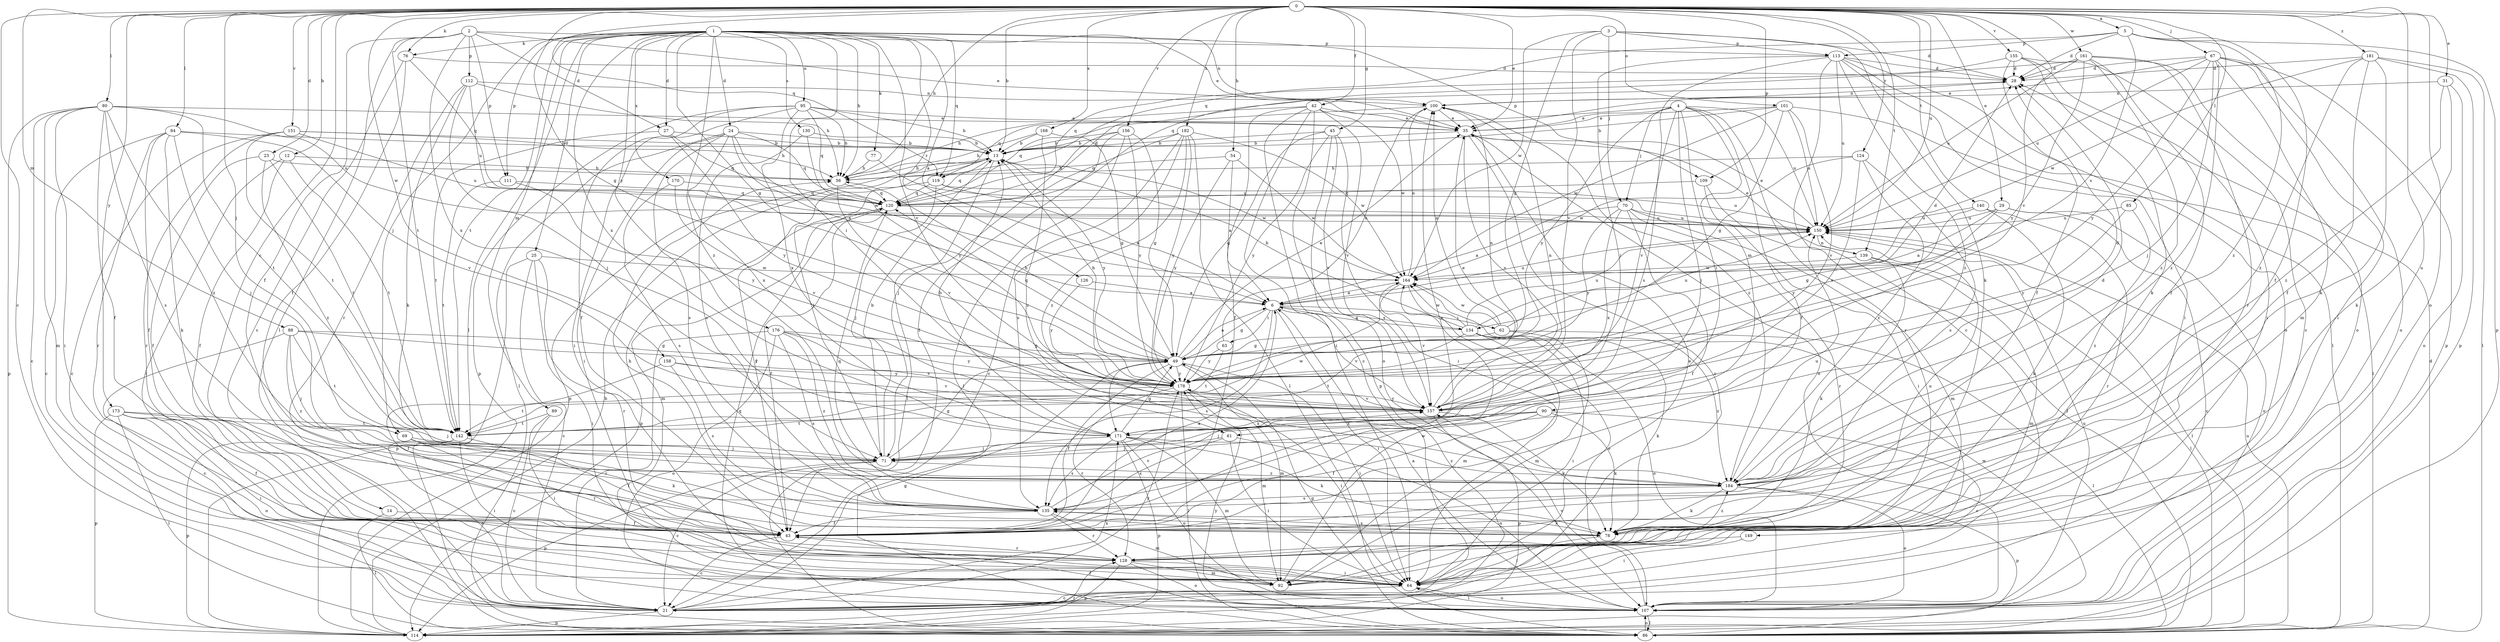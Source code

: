 strict digraph  {
0;
1;
2;
3;
4;
5;
6;
12;
13;
14;
21;
23;
24;
25;
27;
28;
29;
31;
35;
42;
43;
45;
49;
54;
56;
61;
62;
63;
64;
67;
69;
70;
71;
76;
77;
78;
80;
84;
85;
86;
88;
89;
90;
92;
95;
100;
101;
107;
109;
111;
112;
113;
114;
119;
120;
124;
126;
128;
130;
134;
135;
139;
140;
142;
149;
150;
151;
155;
156;
157;
158;
161;
164;
168;
170;
171;
173;
176;
178;
181;
182;
184;
0 -> 5  [label=a];
0 -> 12  [label=b];
0 -> 13  [label=b];
0 -> 14  [label=c];
0 -> 21  [label=c];
0 -> 23  [label=d];
0 -> 29  [label=e];
0 -> 31  [label=e];
0 -> 35  [label=e];
0 -> 42  [label=f];
0 -> 45  [label=g];
0 -> 49  [label=g];
0 -> 54  [label=h];
0 -> 56  [label=h];
0 -> 67  [label=j];
0 -> 69  [label=j];
0 -> 76  [label=k];
0 -> 80  [label=l];
0 -> 84  [label=l];
0 -> 85  [label=l];
0 -> 88  [label=m];
0 -> 101  [label=o];
0 -> 107  [label=o];
0 -> 109  [label=p];
0 -> 119  [label=q];
0 -> 124  [label=r];
0 -> 139  [label=t];
0 -> 140  [label=t];
0 -> 149  [label=u];
0 -> 150  [label=u];
0 -> 151  [label=v];
0 -> 155  [label=v];
0 -> 156  [label=v];
0 -> 157  [label=v];
0 -> 158  [label=w];
0 -> 161  [label=w];
0 -> 168  [label=x];
0 -> 173  [label=y];
0 -> 181  [label=z];
0 -> 182  [label=z];
1 -> 6  [label=a];
1 -> 24  [label=d];
1 -> 25  [label=d];
1 -> 27  [label=d];
1 -> 35  [label=e];
1 -> 49  [label=g];
1 -> 56  [label=h];
1 -> 61  [label=i];
1 -> 69  [label=j];
1 -> 76  [label=k];
1 -> 77  [label=k];
1 -> 86  [label=l];
1 -> 89  [label=m];
1 -> 95  [label=n];
1 -> 100  [label=n];
1 -> 109  [label=p];
1 -> 111  [label=p];
1 -> 119  [label=q];
1 -> 126  [label=r];
1 -> 130  [label=s];
1 -> 142  [label=t];
1 -> 157  [label=v];
1 -> 170  [label=x];
1 -> 171  [label=x];
1 -> 176  [label=y];
1 -> 184  [label=z];
2 -> 27  [label=d];
2 -> 35  [label=e];
2 -> 43  [label=f];
2 -> 86  [label=l];
2 -> 111  [label=p];
2 -> 112  [label=p];
2 -> 113  [label=p];
2 -> 142  [label=t];
2 -> 171  [label=x];
3 -> 28  [label=d];
3 -> 49  [label=g];
3 -> 70  [label=j];
3 -> 78  [label=k];
3 -> 113  [label=p];
3 -> 157  [label=v];
3 -> 164  [label=w];
4 -> 35  [label=e];
4 -> 43  [label=f];
4 -> 61  [label=i];
4 -> 70  [label=j];
4 -> 71  [label=j];
4 -> 90  [label=m];
4 -> 119  [label=q];
4 -> 128  [label=r];
4 -> 150  [label=u];
4 -> 157  [label=v];
4 -> 178  [label=y];
5 -> 28  [label=d];
5 -> 43  [label=f];
5 -> 113  [label=p];
5 -> 114  [label=p];
5 -> 119  [label=q];
5 -> 134  [label=s];
5 -> 184  [label=z];
6 -> 49  [label=g];
6 -> 62  [label=i];
6 -> 63  [label=i];
6 -> 64  [label=i];
6 -> 134  [label=s];
6 -> 135  [label=s];
6 -> 150  [label=u];
6 -> 157  [label=v];
12 -> 43  [label=f];
12 -> 56  [label=h];
12 -> 64  [label=i];
12 -> 142  [label=t];
13 -> 56  [label=h];
13 -> 71  [label=j];
13 -> 86  [label=l];
13 -> 114  [label=p];
13 -> 120  [label=q];
13 -> 164  [label=w];
13 -> 178  [label=y];
14 -> 43  [label=f];
14 -> 86  [label=l];
21 -> 49  [label=g];
21 -> 114  [label=p];
21 -> 171  [label=x];
21 -> 178  [label=y];
23 -> 43  [label=f];
23 -> 56  [label=h];
23 -> 142  [label=t];
23 -> 184  [label=z];
24 -> 6  [label=a];
24 -> 13  [label=b];
24 -> 64  [label=i];
24 -> 86  [label=l];
24 -> 120  [label=q];
24 -> 135  [label=s];
24 -> 164  [label=w];
24 -> 171  [label=x];
25 -> 21  [label=c];
25 -> 64  [label=i];
25 -> 114  [label=p];
25 -> 128  [label=r];
25 -> 164  [label=w];
27 -> 13  [label=b];
27 -> 120  [label=q];
27 -> 142  [label=t];
27 -> 178  [label=y];
28 -> 100  [label=n];
29 -> 6  [label=a];
29 -> 21  [label=c];
29 -> 107  [label=o];
29 -> 150  [label=u];
29 -> 178  [label=y];
31 -> 78  [label=k];
31 -> 100  [label=n];
31 -> 107  [label=o];
31 -> 184  [label=z];
35 -> 13  [label=b];
35 -> 21  [label=c];
35 -> 107  [label=o];
35 -> 157  [label=v];
42 -> 21  [label=c];
42 -> 35  [label=e];
42 -> 43  [label=f];
42 -> 56  [label=h];
42 -> 64  [label=i];
42 -> 107  [label=o];
42 -> 157  [label=v];
42 -> 164  [label=w];
43 -> 6  [label=a];
43 -> 21  [label=c];
43 -> 100  [label=n];
43 -> 128  [label=r];
45 -> 13  [label=b];
45 -> 49  [label=g];
45 -> 64  [label=i];
45 -> 114  [label=p];
45 -> 157  [label=v];
45 -> 178  [label=y];
49 -> 6  [label=a];
49 -> 35  [label=e];
49 -> 43  [label=f];
49 -> 56  [label=h];
49 -> 64  [label=i];
49 -> 92  [label=m];
49 -> 120  [label=q];
49 -> 171  [label=x];
49 -> 178  [label=y];
54 -> 6  [label=a];
54 -> 56  [label=h];
54 -> 164  [label=w];
54 -> 178  [label=y];
56 -> 120  [label=q];
56 -> 157  [label=v];
61 -> 64  [label=i];
61 -> 71  [label=j];
61 -> 107  [label=o];
61 -> 135  [label=s];
62 -> 49  [label=g];
62 -> 86  [label=l];
62 -> 92  [label=m];
62 -> 100  [label=n];
62 -> 150  [label=u];
62 -> 164  [label=w];
63 -> 100  [label=n];
63 -> 142  [label=t];
63 -> 178  [label=y];
64 -> 21  [label=c];
64 -> 35  [label=e];
64 -> 107  [label=o];
67 -> 28  [label=d];
67 -> 35  [label=e];
67 -> 64  [label=i];
67 -> 71  [label=j];
67 -> 92  [label=m];
67 -> 107  [label=o];
67 -> 114  [label=p];
67 -> 150  [label=u];
67 -> 178  [label=y];
67 -> 184  [label=z];
69 -> 71  [label=j];
69 -> 78  [label=k];
69 -> 128  [label=r];
70 -> 6  [label=a];
70 -> 43  [label=f];
70 -> 92  [label=m];
70 -> 128  [label=r];
70 -> 150  [label=u];
70 -> 171  [label=x];
70 -> 178  [label=y];
71 -> 13  [label=b];
71 -> 21  [label=c];
71 -> 49  [label=g];
71 -> 114  [label=p];
71 -> 184  [label=z];
76 -> 21  [label=c];
76 -> 28  [label=d];
76 -> 43  [label=f];
76 -> 120  [label=q];
77 -> 56  [label=h];
77 -> 150  [label=u];
78 -> 56  [label=h];
78 -> 64  [label=i];
78 -> 135  [label=s];
78 -> 150  [label=u];
78 -> 184  [label=z];
80 -> 21  [label=c];
80 -> 35  [label=e];
80 -> 43  [label=f];
80 -> 64  [label=i];
80 -> 92  [label=m];
80 -> 114  [label=p];
80 -> 135  [label=s];
80 -> 142  [label=t];
80 -> 150  [label=u];
80 -> 184  [label=z];
84 -> 13  [label=b];
84 -> 21  [label=c];
84 -> 43  [label=f];
84 -> 71  [label=j];
84 -> 78  [label=k];
84 -> 128  [label=r];
84 -> 157  [label=v];
85 -> 150  [label=u];
85 -> 178  [label=y];
85 -> 184  [label=z];
86 -> 28  [label=d];
86 -> 49  [label=g];
86 -> 107  [label=o];
86 -> 150  [label=u];
86 -> 164  [label=w];
86 -> 178  [label=y];
88 -> 21  [label=c];
88 -> 49  [label=g];
88 -> 71  [label=j];
88 -> 142  [label=t];
88 -> 178  [label=y];
88 -> 184  [label=z];
89 -> 21  [label=c];
89 -> 64  [label=i];
89 -> 142  [label=t];
90 -> 21  [label=c];
90 -> 43  [label=f];
90 -> 71  [label=j];
90 -> 78  [label=k];
90 -> 142  [label=t];
90 -> 171  [label=x];
92 -> 164  [label=w];
95 -> 13  [label=b];
95 -> 35  [label=e];
95 -> 43  [label=f];
95 -> 56  [label=h];
95 -> 64  [label=i];
95 -> 114  [label=p];
95 -> 120  [label=q];
95 -> 171  [label=x];
100 -> 35  [label=e];
100 -> 120  [label=q];
100 -> 184  [label=z];
101 -> 13  [label=b];
101 -> 35  [label=e];
101 -> 49  [label=g];
101 -> 86  [label=l];
101 -> 150  [label=u];
101 -> 157  [label=v];
101 -> 164  [label=w];
107 -> 6  [label=a];
107 -> 43  [label=f];
107 -> 64  [label=i];
107 -> 86  [label=l];
107 -> 120  [label=q];
107 -> 150  [label=u];
107 -> 157  [label=v];
109 -> 64  [label=i];
109 -> 86  [label=l];
109 -> 120  [label=q];
111 -> 120  [label=q];
111 -> 142  [label=t];
111 -> 178  [label=y];
112 -> 56  [label=h];
112 -> 71  [label=j];
112 -> 78  [label=k];
112 -> 100  [label=n];
112 -> 128  [label=r];
112 -> 150  [label=u];
113 -> 21  [label=c];
113 -> 28  [label=d];
113 -> 64  [label=i];
113 -> 71  [label=j];
113 -> 86  [label=l];
113 -> 107  [label=o];
113 -> 135  [label=s];
113 -> 150  [label=u];
113 -> 184  [label=z];
114 -> 13  [label=b];
114 -> 128  [label=r];
119 -> 6  [label=a];
119 -> 43  [label=f];
119 -> 71  [label=j];
119 -> 120  [label=q];
119 -> 150  [label=u];
120 -> 28  [label=d];
120 -> 43  [label=f];
120 -> 92  [label=m];
120 -> 114  [label=p];
120 -> 150  [label=u];
124 -> 56  [label=h];
124 -> 135  [label=s];
124 -> 157  [label=v];
124 -> 164  [label=w];
124 -> 184  [label=z];
126 -> 6  [label=a];
126 -> 178  [label=y];
128 -> 64  [label=i];
128 -> 92  [label=m];
128 -> 107  [label=o];
128 -> 114  [label=p];
130 -> 13  [label=b];
130 -> 135  [label=s];
130 -> 178  [label=y];
134 -> 6  [label=a];
134 -> 13  [label=b];
134 -> 28  [label=d];
134 -> 64  [label=i];
134 -> 78  [label=k];
134 -> 92  [label=m];
134 -> 107  [label=o];
134 -> 142  [label=t];
134 -> 150  [label=u];
134 -> 164  [label=w];
134 -> 184  [label=z];
135 -> 43  [label=f];
135 -> 78  [label=k];
135 -> 92  [label=m];
135 -> 120  [label=q];
135 -> 128  [label=r];
135 -> 157  [label=v];
139 -> 35  [label=e];
139 -> 78  [label=k];
139 -> 86  [label=l];
139 -> 92  [label=m];
139 -> 164  [label=w];
140 -> 49  [label=g];
140 -> 78  [label=k];
140 -> 128  [label=r];
140 -> 150  [label=u];
142 -> 21  [label=c];
142 -> 43  [label=f];
142 -> 64  [label=i];
142 -> 114  [label=p];
142 -> 164  [label=w];
149 -> 64  [label=i];
149 -> 128  [label=r];
150 -> 35  [label=e];
150 -> 86  [label=l];
150 -> 139  [label=n];
151 -> 13  [label=b];
151 -> 21  [label=c];
151 -> 56  [label=h];
151 -> 128  [label=r];
151 -> 142  [label=t];
151 -> 150  [label=u];
155 -> 21  [label=c];
155 -> 28  [label=d];
155 -> 43  [label=f];
155 -> 64  [label=i];
155 -> 78  [label=k];
155 -> 120  [label=q];
156 -> 13  [label=b];
156 -> 43  [label=f];
156 -> 49  [label=g];
156 -> 71  [label=j];
156 -> 86  [label=l];
156 -> 178  [label=y];
157 -> 28  [label=d];
157 -> 35  [label=e];
157 -> 78  [label=k];
157 -> 100  [label=n];
157 -> 114  [label=p];
157 -> 171  [label=x];
157 -> 178  [label=y];
158 -> 43  [label=f];
158 -> 135  [label=s];
158 -> 157  [label=v];
158 -> 178  [label=y];
161 -> 28  [label=d];
161 -> 43  [label=f];
161 -> 107  [label=o];
161 -> 120  [label=q];
161 -> 128  [label=r];
161 -> 150  [label=u];
161 -> 178  [label=y];
161 -> 184  [label=z];
164 -> 6  [label=a];
164 -> 100  [label=n];
164 -> 107  [label=o];
164 -> 157  [label=v];
168 -> 13  [label=b];
168 -> 49  [label=g];
168 -> 56  [label=h];
168 -> 184  [label=z];
170 -> 120  [label=q];
170 -> 135  [label=s];
170 -> 157  [label=v];
171 -> 13  [label=b];
171 -> 49  [label=g];
171 -> 71  [label=j];
171 -> 78  [label=k];
171 -> 92  [label=m];
171 -> 107  [label=o];
171 -> 114  [label=p];
171 -> 135  [label=s];
171 -> 184  [label=z];
173 -> 43  [label=f];
173 -> 64  [label=i];
173 -> 71  [label=j];
173 -> 86  [label=l];
173 -> 107  [label=o];
173 -> 114  [label=p];
173 -> 142  [label=t];
176 -> 21  [label=c];
176 -> 49  [label=g];
176 -> 107  [label=o];
176 -> 135  [label=s];
176 -> 157  [label=v];
176 -> 178  [label=y];
176 -> 184  [label=z];
178 -> 13  [label=b];
178 -> 64  [label=i];
178 -> 86  [label=l];
178 -> 92  [label=m];
178 -> 100  [label=n];
178 -> 128  [label=r];
178 -> 142  [label=t];
178 -> 157  [label=v];
181 -> 28  [label=d];
181 -> 43  [label=f];
181 -> 78  [label=k];
181 -> 86  [label=l];
181 -> 114  [label=p];
181 -> 164  [label=w];
181 -> 184  [label=z];
182 -> 13  [label=b];
182 -> 21  [label=c];
182 -> 86  [label=l];
182 -> 120  [label=q];
182 -> 135  [label=s];
182 -> 164  [label=w];
182 -> 178  [label=y];
182 -> 184  [label=z];
184 -> 28  [label=d];
184 -> 78  [label=k];
184 -> 107  [label=o];
184 -> 114  [label=p];
184 -> 135  [label=s];
184 -> 150  [label=u];
}
